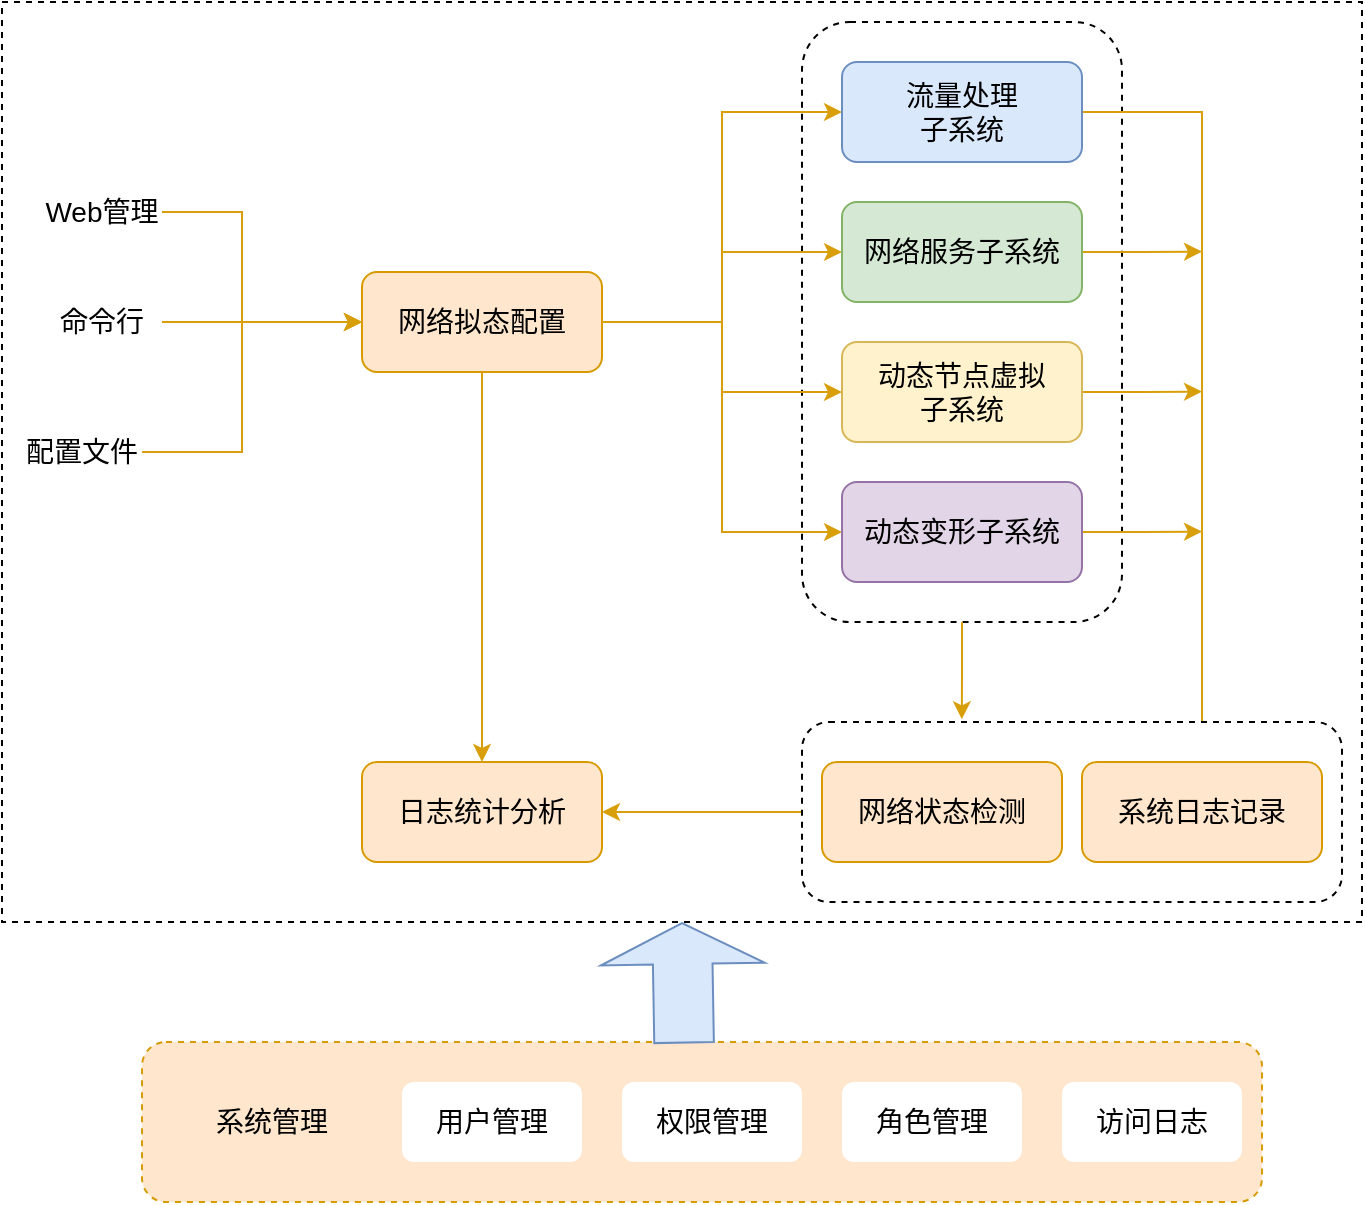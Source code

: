 <mxfile version="20.8.23" type="github">
  <diagram name="第 1 页" id="5JgNt1DnJn-7G3bTljnZ">
    <mxGraphModel dx="399" dy="205" grid="1" gridSize="10" guides="1" tooltips="1" connect="1" arrows="1" fold="1" page="1" pageScale="1" pageWidth="827" pageHeight="1169" math="0" shadow="0">
      <root>
        <mxCell id="0" />
        <mxCell id="1" parent="0" />
        <mxCell id="wyg3ayB5jWnOoZF_my3E-46" value="" style="rounded=0;whiteSpace=wrap;html=1;dashed=1;fontSize=14;" vertex="1" parent="1">
          <mxGeometry x="50" y="80" width="680" height="460" as="geometry" />
        </mxCell>
        <mxCell id="wyg3ayB5jWnOoZF_my3E-3" value="" style="rounded=1;whiteSpace=wrap;html=1;fontSize=14;dashed=1;" vertex="1" parent="1">
          <mxGeometry x="450" y="90" width="160" height="300" as="geometry" />
        </mxCell>
        <mxCell id="wyg3ayB5jWnOoZF_my3E-22" style="edgeStyle=orthogonalEdgeStyle;rounded=0;orthogonalLoop=1;jettySize=auto;html=1;exitX=0.5;exitY=1;exitDx=0;exitDy=0;strokeColor=#d99f0a;fontSize=14;" edge="1" parent="1" source="wyg3ayB5jWnOoZF_my3E-1" target="wyg3ayB5jWnOoZF_my3E-19">
          <mxGeometry relative="1" as="geometry" />
        </mxCell>
        <mxCell id="wyg3ayB5jWnOoZF_my3E-31" style="edgeStyle=elbowEdgeStyle;rounded=0;orthogonalLoop=1;jettySize=auto;html=1;exitX=1;exitY=0.5;exitDx=0;exitDy=0;entryX=0;entryY=0.5;entryDx=0;entryDy=0;strokeColor=#d99f0a;fontSize=14;" edge="1" parent="1" source="wyg3ayB5jWnOoZF_my3E-1" target="wyg3ayB5jWnOoZF_my3E-4">
          <mxGeometry relative="1" as="geometry" />
        </mxCell>
        <mxCell id="wyg3ayB5jWnOoZF_my3E-33" style="edgeStyle=elbowEdgeStyle;rounded=0;orthogonalLoop=1;jettySize=auto;html=1;exitX=1;exitY=0.5;exitDx=0;exitDy=0;strokeColor=#d99f0a;fontSize=14;" edge="1" parent="1" source="wyg3ayB5jWnOoZF_my3E-1" target="wyg3ayB5jWnOoZF_my3E-5">
          <mxGeometry relative="1" as="geometry" />
        </mxCell>
        <mxCell id="wyg3ayB5jWnOoZF_my3E-34" style="edgeStyle=elbowEdgeStyle;rounded=0;orthogonalLoop=1;jettySize=auto;html=1;exitX=1;exitY=0.5;exitDx=0;exitDy=0;entryX=0;entryY=0.5;entryDx=0;entryDy=0;strokeColor=#d99f0a;fontSize=14;" edge="1" parent="1" source="wyg3ayB5jWnOoZF_my3E-1" target="wyg3ayB5jWnOoZF_my3E-6">
          <mxGeometry relative="1" as="geometry" />
        </mxCell>
        <mxCell id="wyg3ayB5jWnOoZF_my3E-36" style="edgeStyle=elbowEdgeStyle;rounded=0;orthogonalLoop=1;jettySize=auto;html=1;exitX=1;exitY=0.5;exitDx=0;exitDy=0;strokeColor=#d99f0a;fontSize=14;" edge="1" parent="1" source="wyg3ayB5jWnOoZF_my3E-1" target="wyg3ayB5jWnOoZF_my3E-7">
          <mxGeometry relative="1" as="geometry" />
        </mxCell>
        <mxCell id="wyg3ayB5jWnOoZF_my3E-1" value="&lt;font style=&quot;font-size: 14px;&quot;&gt;网络拟态配置&lt;/font&gt;" style="rounded=1;whiteSpace=wrap;html=1;fillColor=#ffe6cc;strokeColor=#d79b00;" vertex="1" parent="1">
          <mxGeometry x="230" y="215" width="120" height="50" as="geometry" />
        </mxCell>
        <mxCell id="wyg3ayB5jWnOoZF_my3E-14" style="edgeStyle=orthogonalEdgeStyle;rounded=0;orthogonalLoop=1;jettySize=auto;html=1;exitX=0.5;exitY=1;exitDx=0;exitDy=0;entryX=0.296;entryY=-0.015;entryDx=0;entryDy=0;entryPerimeter=0;fontSize=14;strokeColor=#d99f0a;" edge="1" parent="1" source="wyg3ayB5jWnOoZF_my3E-3" target="wyg3ayB5jWnOoZF_my3E-9">
          <mxGeometry relative="1" as="geometry" />
        </mxCell>
        <mxCell id="wyg3ayB5jWnOoZF_my3E-15" style="edgeStyle=orthogonalEdgeStyle;rounded=0;orthogonalLoop=1;jettySize=auto;html=1;entryX=0.5;entryY=0;entryDx=0;entryDy=0;strokeColor=#d99f0a;fontSize=14;" edge="1" parent="1" source="wyg3ayB5jWnOoZF_my3E-4" target="wyg3ayB5jWnOoZF_my3E-12">
          <mxGeometry relative="1" as="geometry">
            <Array as="points">
              <mxPoint x="650" y="135" />
            </Array>
          </mxGeometry>
        </mxCell>
        <mxCell id="wyg3ayB5jWnOoZF_my3E-4" value="&lt;font style=&quot;font-size: 14px;&quot;&gt;流量处理&lt;br&gt;子系统&lt;br&gt;&lt;/font&gt;" style="rounded=1;whiteSpace=wrap;html=1;fillColor=#dae8fc;strokeColor=#6c8ebf;" vertex="1" parent="1">
          <mxGeometry x="470" y="110" width="120" height="50" as="geometry" />
        </mxCell>
        <mxCell id="wyg3ayB5jWnOoZF_my3E-16" style="edgeStyle=orthogonalEdgeStyle;rounded=0;orthogonalLoop=1;jettySize=auto;html=1;exitX=1;exitY=0.5;exitDx=0;exitDy=0;strokeColor=#d99f0a;fontSize=14;" edge="1" parent="1" source="wyg3ayB5jWnOoZF_my3E-5">
          <mxGeometry relative="1" as="geometry">
            <mxPoint x="650" y="204.81" as="targetPoint" />
          </mxGeometry>
        </mxCell>
        <mxCell id="wyg3ayB5jWnOoZF_my3E-5" value="&lt;font style=&quot;font-size: 14px;&quot;&gt;网络服务子系统&lt;br&gt;&lt;/font&gt;" style="rounded=1;whiteSpace=wrap;html=1;fillColor=#d5e8d4;strokeColor=#82b366;" vertex="1" parent="1">
          <mxGeometry x="470" y="180" width="120" height="50" as="geometry" />
        </mxCell>
        <mxCell id="wyg3ayB5jWnOoZF_my3E-17" style="edgeStyle=orthogonalEdgeStyle;rounded=0;orthogonalLoop=1;jettySize=auto;html=1;exitX=1;exitY=0.5;exitDx=0;exitDy=0;strokeColor=#d99f0a;fontSize=14;" edge="1" parent="1" source="wyg3ayB5jWnOoZF_my3E-6">
          <mxGeometry relative="1" as="geometry">
            <mxPoint x="650" y="274.81" as="targetPoint" />
          </mxGeometry>
        </mxCell>
        <mxCell id="wyg3ayB5jWnOoZF_my3E-6" value="&lt;font style=&quot;font-size: 14px;&quot;&gt;动态节点虚拟&lt;br&gt;子系统&lt;br&gt;&lt;/font&gt;" style="rounded=1;whiteSpace=wrap;html=1;fillColor=#fff2cc;strokeColor=#d6b656;" vertex="1" parent="1">
          <mxGeometry x="470" y="250" width="120" height="50" as="geometry" />
        </mxCell>
        <mxCell id="wyg3ayB5jWnOoZF_my3E-18" style="edgeStyle=orthogonalEdgeStyle;rounded=0;orthogonalLoop=1;jettySize=auto;html=1;exitX=1;exitY=0.5;exitDx=0;exitDy=0;strokeColor=#d99f0a;fontSize=14;" edge="1" parent="1" source="wyg3ayB5jWnOoZF_my3E-7">
          <mxGeometry relative="1" as="geometry">
            <mxPoint x="650" y="344.81" as="targetPoint" />
          </mxGeometry>
        </mxCell>
        <mxCell id="wyg3ayB5jWnOoZF_my3E-7" value="&lt;font style=&quot;font-size: 14px;&quot;&gt;动态变形子系统&lt;br&gt;&lt;/font&gt;" style="rounded=1;whiteSpace=wrap;html=1;fillColor=#e1d5e7;strokeColor=#9673a6;" vertex="1" parent="1">
          <mxGeometry x="470" y="320" width="120" height="50" as="geometry" />
        </mxCell>
        <mxCell id="wyg3ayB5jWnOoZF_my3E-21" style="edgeStyle=orthogonalEdgeStyle;rounded=0;orthogonalLoop=1;jettySize=auto;html=1;entryX=1;entryY=0.5;entryDx=0;entryDy=0;strokeColor=#d99f0a;fontSize=14;" edge="1" parent="1" source="wyg3ayB5jWnOoZF_my3E-9" target="wyg3ayB5jWnOoZF_my3E-19">
          <mxGeometry relative="1" as="geometry" />
        </mxCell>
        <mxCell id="wyg3ayB5jWnOoZF_my3E-9" value="" style="rounded=1;whiteSpace=wrap;html=1;fontSize=14;dashed=1;" vertex="1" parent="1">
          <mxGeometry x="450" y="440" width="270" height="90" as="geometry" />
        </mxCell>
        <mxCell id="wyg3ayB5jWnOoZF_my3E-11" value="&lt;font style=&quot;font-size: 14px;&quot;&gt;网络状态检测&lt;/font&gt;" style="rounded=1;whiteSpace=wrap;html=1;fillColor=#ffe6cc;strokeColor=#d79b00;" vertex="1" parent="1">
          <mxGeometry x="460" y="460" width="120" height="50" as="geometry" />
        </mxCell>
        <mxCell id="wyg3ayB5jWnOoZF_my3E-12" value="&lt;font style=&quot;font-size: 14px;&quot;&gt;系统日志记录&lt;/font&gt;" style="rounded=1;whiteSpace=wrap;html=1;fillColor=#ffe6cc;strokeColor=#d79b00;" vertex="1" parent="1">
          <mxGeometry x="590" y="460" width="120" height="50" as="geometry" />
        </mxCell>
        <mxCell id="wyg3ayB5jWnOoZF_my3E-19" value="&lt;span style=&quot;font-size: 14px;&quot;&gt;日志统计分析&lt;/span&gt;" style="rounded=1;whiteSpace=wrap;html=1;fillColor=#ffe6cc;strokeColor=#d79b00;" vertex="1" parent="1">
          <mxGeometry x="230" y="460" width="120" height="50" as="geometry" />
        </mxCell>
        <mxCell id="wyg3ayB5jWnOoZF_my3E-26" style="edgeStyle=orthogonalEdgeStyle;rounded=0;orthogonalLoop=1;jettySize=auto;html=1;entryX=0;entryY=0.5;entryDx=0;entryDy=0;strokeColor=#d99f0a;fontSize=14;" edge="1" parent="1" source="wyg3ayB5jWnOoZF_my3E-23" target="wyg3ayB5jWnOoZF_my3E-1">
          <mxGeometry relative="1" as="geometry">
            <Array as="points">
              <mxPoint x="170" y="185" />
              <mxPoint x="170" y="240" />
            </Array>
          </mxGeometry>
        </mxCell>
        <mxCell id="wyg3ayB5jWnOoZF_my3E-23" value="Web管理" style="text;html=1;strokeColor=none;fillColor=none;align=center;verticalAlign=middle;whiteSpace=wrap;rounded=0;fontSize=14;" vertex="1" parent="1">
          <mxGeometry x="70" y="170" width="60" height="30" as="geometry" />
        </mxCell>
        <mxCell id="wyg3ayB5jWnOoZF_my3E-27" style="edgeStyle=orthogonalEdgeStyle;rounded=0;orthogonalLoop=1;jettySize=auto;html=1;exitX=1;exitY=0.5;exitDx=0;exitDy=0;strokeColor=#d99f0a;fontSize=14;" edge="1" parent="1" source="wyg3ayB5jWnOoZF_my3E-24">
          <mxGeometry relative="1" as="geometry">
            <mxPoint x="230" y="240" as="targetPoint" />
          </mxGeometry>
        </mxCell>
        <mxCell id="wyg3ayB5jWnOoZF_my3E-24" value="命令行" style="text;html=1;strokeColor=none;fillColor=none;align=center;verticalAlign=middle;whiteSpace=wrap;rounded=0;fontSize=14;" vertex="1" parent="1">
          <mxGeometry x="70" y="225" width="60" height="30" as="geometry" />
        </mxCell>
        <mxCell id="wyg3ayB5jWnOoZF_my3E-29" style="rounded=0;orthogonalLoop=1;jettySize=auto;html=1;exitX=1;exitY=0.5;exitDx=0;exitDy=0;strokeColor=#d99f0a;fontSize=14;edgeStyle=elbowEdgeStyle;entryX=0;entryY=0.5;entryDx=0;entryDy=0;" edge="1" parent="1" target="wyg3ayB5jWnOoZF_my3E-1">
          <mxGeometry relative="1" as="geometry">
            <mxPoint x="220" y="245" as="targetPoint" />
            <mxPoint x="120" y="305" as="sourcePoint" />
            <Array as="points">
              <mxPoint x="170" y="280" />
            </Array>
          </mxGeometry>
        </mxCell>
        <mxCell id="wyg3ayB5jWnOoZF_my3E-25" value="配置文件" style="text;html=1;strokeColor=none;fillColor=none;align=center;verticalAlign=middle;whiteSpace=wrap;rounded=0;fontSize=14;" vertex="1" parent="1">
          <mxGeometry x="60" y="290" width="60" height="30" as="geometry" />
        </mxCell>
        <mxCell id="wyg3ayB5jWnOoZF_my3E-37" value="" style="rounded=1;whiteSpace=wrap;html=1;dashed=1;fontSize=14;fillColor=#ffe6cc;strokeColor=#d79b00;" vertex="1" parent="1">
          <mxGeometry x="120" y="600" width="560" height="80" as="geometry" />
        </mxCell>
        <mxCell id="wyg3ayB5jWnOoZF_my3E-38" value="&lt;span style=&quot;font-size: 14px;&quot;&gt;用户管理&lt;/span&gt;" style="rounded=1;whiteSpace=wrap;html=1;strokeColor=none;" vertex="1" parent="1">
          <mxGeometry x="250" y="620" width="90" height="40" as="geometry" />
        </mxCell>
        <mxCell id="wyg3ayB5jWnOoZF_my3E-40" value="&lt;span style=&quot;font-size: 14px;&quot;&gt;权限管理&lt;/span&gt;" style="rounded=1;whiteSpace=wrap;html=1;strokeColor=none;" vertex="1" parent="1">
          <mxGeometry x="360" y="620" width="90" height="40" as="geometry" />
        </mxCell>
        <mxCell id="wyg3ayB5jWnOoZF_my3E-41" value="&lt;span style=&quot;font-size: 14px;&quot;&gt;角色管理&lt;/span&gt;" style="rounded=1;whiteSpace=wrap;html=1;strokeColor=none;" vertex="1" parent="1">
          <mxGeometry x="470" y="620" width="90" height="40" as="geometry" />
        </mxCell>
        <mxCell id="wyg3ayB5jWnOoZF_my3E-42" value="&lt;span style=&quot;font-size: 14px;&quot;&gt;访问日志&lt;/span&gt;" style="rounded=1;whiteSpace=wrap;html=1;strokeColor=none;" vertex="1" parent="1">
          <mxGeometry x="580" y="620" width="90" height="40" as="geometry" />
        </mxCell>
        <mxCell id="wyg3ayB5jWnOoZF_my3E-43" value="&lt;span style=&quot;font-size: 14px;&quot;&gt;系统管理&lt;/span&gt;" style="rounded=1;whiteSpace=wrap;html=1;strokeColor=none;fillColor=#ffe6cc;" vertex="1" parent="1">
          <mxGeometry x="140" y="620" width="90" height="40" as="geometry" />
        </mxCell>
        <mxCell id="wyg3ayB5jWnOoZF_my3E-48" value="" style="shape=flexArrow;endArrow=classic;html=1;rounded=0;strokeColor=#6c8ebf;fontSize=14;entryX=0.5;entryY=1;entryDx=0;entryDy=0;exitX=0.484;exitY=0.01;exitDx=0;exitDy=0;exitPerimeter=0;endWidth=51.154;endSize=6.519;width=29.808;fillColor=#dae8fc;" edge="1" parent="1" source="wyg3ayB5jWnOoZF_my3E-37" target="wyg3ayB5jWnOoZF_my3E-46">
          <mxGeometry width="50" height="50" relative="1" as="geometry">
            <mxPoint x="380" y="600" as="sourcePoint" />
            <mxPoint x="430" y="550" as="targetPoint" />
          </mxGeometry>
        </mxCell>
      </root>
    </mxGraphModel>
  </diagram>
</mxfile>
